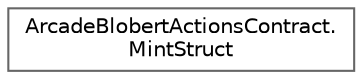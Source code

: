 digraph "Graphical Class Hierarchy"
{
 // LATEX_PDF_SIZE
  bgcolor="transparent";
  edge [fontname=Helvetica,fontsize=10,labelfontname=Helvetica,labelfontsize=10];
  node [fontname=Helvetica,fontsize=10,shape=box,height=0.2,width=0.4];
  rankdir="LR";
  Node0 [id="Node000000",label="ArcadeBlobertActionsContract.\lMintStruct",height=0.2,width=0.4,color="grey40", fillcolor="white", style="filled",URL="$struct_arcade_blobert_actions_contract_1_1_mint_struct.html",tooltip=" "];
}
